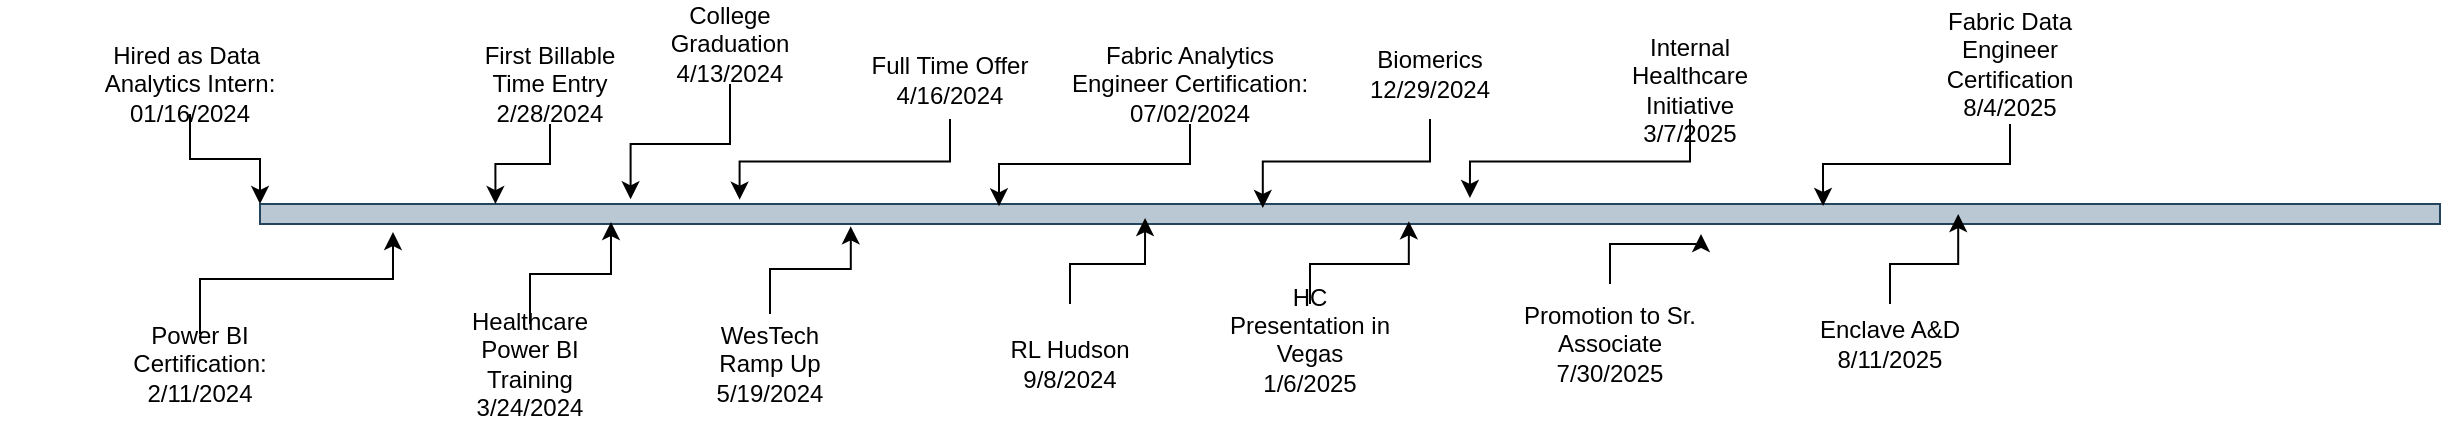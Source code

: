 <mxfile version="28.2.3" pages="2">
  <diagram name="Page-1" id="3reUuzehzdAXoM1RU8qo">
    <mxGraphModel dx="1188" dy="619" grid="1" gridSize="10" guides="1" tooltips="1" connect="1" arrows="1" fold="1" page="1" pageScale="1" pageWidth="850" pageHeight="1100" math="0" shadow="0">
      <root>
        <mxCell id="0" />
        <mxCell id="1" parent="0" />
        <mxCell id="FTFzx5VWR32bMLp9Wfhk-1" value="" style="rounded=0;whiteSpace=wrap;html=1;fillColor=#bac8d3;strokeColor=#23445d;" parent="1" vertex="1">
          <mxGeometry x="170" y="155" width="1090" height="10" as="geometry" />
        </mxCell>
        <mxCell id="FTFzx5VWR32bMLp9Wfhk-19" style="edgeStyle=orthogonalEdgeStyle;rounded=0;orthogonalLoop=1;jettySize=auto;html=1;entryX=0;entryY=0;entryDx=0;entryDy=0;" parent="1" source="FTFzx5VWR32bMLp9Wfhk-2" target="FTFzx5VWR32bMLp9Wfhk-1" edge="1">
          <mxGeometry relative="1" as="geometry" />
        </mxCell>
        <mxCell id="FTFzx5VWR32bMLp9Wfhk-2" value="Hired as Data&amp;nbsp;&lt;div&gt;Analytics Intern:&lt;div&gt;01/16/2024&lt;/div&gt;&lt;/div&gt;" style="text;html=1;align=center;verticalAlign=middle;whiteSpace=wrap;rounded=0;" parent="1" vertex="1">
          <mxGeometry x="40" y="80" width="190" height="30" as="geometry" />
        </mxCell>
        <mxCell id="FTFzx5VWR32bMLp9Wfhk-4" value="First Billable Time Entry&lt;div&gt;2/28/2024&lt;/div&gt;" style="text;html=1;align=center;verticalAlign=middle;whiteSpace=wrap;rounded=0;" parent="1" vertex="1">
          <mxGeometry x="270" y="75" width="90" height="40" as="geometry" />
        </mxCell>
        <mxCell id="FTFzx5VWR32bMLp9Wfhk-6" value="Power BI Certification:&lt;div&gt;2/11/2024&lt;/div&gt;" style="text;html=1;align=center;verticalAlign=middle;whiteSpace=wrap;rounded=0;" parent="1" vertex="1">
          <mxGeometry x="110" y="220" width="60" height="30" as="geometry" />
        </mxCell>
        <mxCell id="FTFzx5VWR32bMLp9Wfhk-7" value="Healthcare Power BI Training&lt;div&gt;3/24/2024&lt;/div&gt;" style="text;html=1;align=center;verticalAlign=middle;whiteSpace=wrap;rounded=0;" parent="1" vertex="1">
          <mxGeometry x="260" y="215" width="90" height="40" as="geometry" />
        </mxCell>
        <mxCell id="FTFzx5VWR32bMLp9Wfhk-8" value="WesTech Ramp Up&lt;div&gt;5/19/2024&lt;/div&gt;" style="text;html=1;align=center;verticalAlign=middle;whiteSpace=wrap;rounded=0;" parent="1" vertex="1">
          <mxGeometry x="390" y="210" width="70" height="50" as="geometry" />
        </mxCell>
        <mxCell id="FTFzx5VWR32bMLp9Wfhk-9" value="Fabric Analytics Engineer Certification:&lt;div&gt;07/02/2024&lt;/div&gt;" style="text;html=1;align=center;verticalAlign=middle;whiteSpace=wrap;rounded=0;" parent="1" vertex="1">
          <mxGeometry x="570" y="75" width="130" height="40" as="geometry" />
        </mxCell>
        <mxCell id="FTFzx5VWR32bMLp9Wfhk-10" value="RL Hudson&lt;div&gt;9/8/2024&lt;/div&gt;" style="text;html=1;align=center;verticalAlign=middle;whiteSpace=wrap;rounded=0;" parent="1" vertex="1">
          <mxGeometry x="530" y="205" width="90" height="60" as="geometry" />
        </mxCell>
        <mxCell id="FTFzx5VWR32bMLp9Wfhk-11" value="Biomerics&lt;div&gt;12/29/2024&lt;/div&gt;" style="text;html=1;align=center;verticalAlign=middle;whiteSpace=wrap;rounded=0;" parent="1" vertex="1">
          <mxGeometry x="710" y="67.5" width="90" height="45" as="geometry" />
        </mxCell>
        <mxCell id="FTFzx5VWR32bMLp9Wfhk-12" value="HC Presentation in Vegas&lt;div&gt;1/6/2025&lt;br&gt;&lt;div&gt;&lt;br&gt;&lt;/div&gt;&lt;/div&gt;" style="text;html=1;align=center;verticalAlign=middle;whiteSpace=wrap;rounded=0;" parent="1" vertex="1">
          <mxGeometry x="650" y="205" width="90" height="50" as="geometry" />
        </mxCell>
        <mxCell id="FTFzx5VWR32bMLp9Wfhk-13" value="&lt;div&gt;&lt;div&gt;Internal Healthcare Initiative&lt;/div&gt;&lt;/div&gt;&lt;div&gt;3/7/2025&lt;/div&gt;" style="text;html=1;align=center;verticalAlign=middle;whiteSpace=wrap;rounded=0;" parent="1" vertex="1">
          <mxGeometry x="840" y="82.5" width="90" height="30" as="geometry" />
        </mxCell>
        <mxCell id="FTFzx5VWR32bMLp9Wfhk-15" value="Full Time Offer&lt;div&gt;4/16/2024&lt;/div&gt;" style="text;html=1;align=center;verticalAlign=middle;whiteSpace=wrap;rounded=0;" parent="1" vertex="1">
          <mxGeometry x="470" y="72.5" width="90" height="40" as="geometry" />
        </mxCell>
        <mxCell id="FTFzx5VWR32bMLp9Wfhk-16" value="&lt;div&gt;&lt;div&gt;Promotion to Sr. Associate&lt;/div&gt;&lt;/div&gt;&lt;div&gt;7/30/2025&lt;/div&gt;" style="text;html=1;align=center;verticalAlign=middle;whiteSpace=wrap;rounded=0;" parent="1" vertex="1">
          <mxGeometry x="800" y="195" width="90" height="60" as="geometry" />
        </mxCell>
        <mxCell id="FTFzx5VWR32bMLp9Wfhk-17" value="Fabric Data Engineer Certification&lt;div&gt;8/4/2025&lt;/div&gt;" style="text;html=1;align=center;verticalAlign=middle;whiteSpace=wrap;rounded=0;" parent="1" vertex="1">
          <mxGeometry x="1000" y="55" width="90" height="60" as="geometry" />
        </mxCell>
        <mxCell id="FTFzx5VWR32bMLp9Wfhk-18" value="Enclave A&amp;amp;D&lt;div&gt;8/11/2025&lt;/div&gt;" style="text;html=1;align=center;verticalAlign=middle;whiteSpace=wrap;rounded=0;" parent="1" vertex="1">
          <mxGeometry x="940" y="205" width="90" height="40" as="geometry" />
        </mxCell>
        <mxCell id="FTFzx5VWR32bMLp9Wfhk-20" style="edgeStyle=orthogonalEdgeStyle;rounded=0;orthogonalLoop=1;jettySize=auto;html=1;entryX=0.061;entryY=1.4;entryDx=0;entryDy=0;entryPerimeter=0;" parent="1" source="FTFzx5VWR32bMLp9Wfhk-6" target="FTFzx5VWR32bMLp9Wfhk-1" edge="1">
          <mxGeometry relative="1" as="geometry" />
        </mxCell>
        <mxCell id="FTFzx5VWR32bMLp9Wfhk-21" style="edgeStyle=orthogonalEdgeStyle;rounded=0;orthogonalLoop=1;jettySize=auto;html=1;entryX=0.108;entryY=0.003;entryDx=0;entryDy=0;entryPerimeter=0;" parent="1" source="FTFzx5VWR32bMLp9Wfhk-4" target="FTFzx5VWR32bMLp9Wfhk-1" edge="1">
          <mxGeometry relative="1" as="geometry" />
        </mxCell>
        <mxCell id="FTFzx5VWR32bMLp9Wfhk-23" style="edgeStyle=orthogonalEdgeStyle;rounded=0;orthogonalLoop=1;jettySize=auto;html=1;entryX=0.161;entryY=0.9;entryDx=0;entryDy=0;entryPerimeter=0;" parent="1" source="FTFzx5VWR32bMLp9Wfhk-7" target="FTFzx5VWR32bMLp9Wfhk-1" edge="1">
          <mxGeometry relative="1" as="geometry" />
        </mxCell>
        <mxCell id="FTFzx5VWR32bMLp9Wfhk-24" style="edgeStyle=orthogonalEdgeStyle;rounded=0;orthogonalLoop=1;jettySize=auto;html=1;entryX=0.22;entryY=-0.217;entryDx=0;entryDy=0;entryPerimeter=0;" parent="1" source="FTFzx5VWR32bMLp9Wfhk-15" target="FTFzx5VWR32bMLp9Wfhk-1" edge="1">
          <mxGeometry relative="1" as="geometry" />
        </mxCell>
        <mxCell id="FTFzx5VWR32bMLp9Wfhk-25" style="edgeStyle=orthogonalEdgeStyle;rounded=0;orthogonalLoop=1;jettySize=auto;html=1;entryX=0.271;entryY=1.117;entryDx=0;entryDy=0;entryPerimeter=0;" parent="1" source="FTFzx5VWR32bMLp9Wfhk-8" target="FTFzx5VWR32bMLp9Wfhk-1" edge="1">
          <mxGeometry relative="1" as="geometry" />
        </mxCell>
        <mxCell id="FTFzx5VWR32bMLp9Wfhk-26" style="edgeStyle=orthogonalEdgeStyle;rounded=0;orthogonalLoop=1;jettySize=auto;html=1;entryX=0.339;entryY=0.117;entryDx=0;entryDy=0;entryPerimeter=0;" parent="1" source="FTFzx5VWR32bMLp9Wfhk-9" target="FTFzx5VWR32bMLp9Wfhk-1" edge="1">
          <mxGeometry relative="1" as="geometry" />
        </mxCell>
        <mxCell id="FTFzx5VWR32bMLp9Wfhk-28" style="edgeStyle=orthogonalEdgeStyle;rounded=0;orthogonalLoop=1;jettySize=auto;html=1;entryX=0.406;entryY=0.7;entryDx=0;entryDy=0;entryPerimeter=0;" parent="1" source="FTFzx5VWR32bMLp9Wfhk-10" target="FTFzx5VWR32bMLp9Wfhk-1" edge="1">
          <mxGeometry relative="1" as="geometry" />
        </mxCell>
        <mxCell id="FTFzx5VWR32bMLp9Wfhk-30" style="edgeStyle=orthogonalEdgeStyle;rounded=0;orthogonalLoop=1;jettySize=auto;html=1;entryX=0.46;entryY=0.2;entryDx=0;entryDy=0;entryPerimeter=0;" parent="1" source="FTFzx5VWR32bMLp9Wfhk-11" target="FTFzx5VWR32bMLp9Wfhk-1" edge="1">
          <mxGeometry relative="1" as="geometry" />
        </mxCell>
        <mxCell id="FTFzx5VWR32bMLp9Wfhk-32" style="edgeStyle=orthogonalEdgeStyle;rounded=0;orthogonalLoop=1;jettySize=auto;html=1;entryX=0.527;entryY=0.867;entryDx=0;entryDy=0;entryPerimeter=0;" parent="1" source="FTFzx5VWR32bMLp9Wfhk-12" target="FTFzx5VWR32bMLp9Wfhk-1" edge="1">
          <mxGeometry relative="1" as="geometry" />
        </mxCell>
        <mxCell id="FTFzx5VWR32bMLp9Wfhk-33" style="edgeStyle=orthogonalEdgeStyle;rounded=0;orthogonalLoop=1;jettySize=auto;html=1;entryX=0.555;entryY=-0.3;entryDx=0;entryDy=0;entryPerimeter=0;" parent="1" source="FTFzx5VWR32bMLp9Wfhk-13" target="FTFzx5VWR32bMLp9Wfhk-1" edge="1">
          <mxGeometry relative="1" as="geometry" />
        </mxCell>
        <mxCell id="FTFzx5VWR32bMLp9Wfhk-34" style="edgeStyle=orthogonalEdgeStyle;rounded=0;orthogonalLoop=1;jettySize=auto;html=1;entryX=0.661;entryY=1.5;entryDx=0;entryDy=0;entryPerimeter=0;" parent="1" source="FTFzx5VWR32bMLp9Wfhk-16" target="FTFzx5VWR32bMLp9Wfhk-1" edge="1">
          <mxGeometry relative="1" as="geometry" />
        </mxCell>
        <mxCell id="FTFzx5VWR32bMLp9Wfhk-35" style="edgeStyle=orthogonalEdgeStyle;rounded=0;orthogonalLoop=1;jettySize=auto;html=1;entryX=0.717;entryY=0.1;entryDx=0;entryDy=0;entryPerimeter=0;" parent="1" source="FTFzx5VWR32bMLp9Wfhk-17" target="FTFzx5VWR32bMLp9Wfhk-1" edge="1">
          <mxGeometry relative="1" as="geometry" />
        </mxCell>
        <mxCell id="FTFzx5VWR32bMLp9Wfhk-36" style="edgeStyle=orthogonalEdgeStyle;rounded=0;orthogonalLoop=1;jettySize=auto;html=1;entryX=0.779;entryY=0.5;entryDx=0;entryDy=0;entryPerimeter=0;" parent="1" source="FTFzx5VWR32bMLp9Wfhk-18" target="FTFzx5VWR32bMLp9Wfhk-1" edge="1">
          <mxGeometry relative="1" as="geometry" />
        </mxCell>
        <mxCell id="96ZQWrYRuD3u-1TeP6B1-1" value="College Graduation&lt;div&gt;4/13/2024&lt;/div&gt;" style="text;html=1;align=center;verticalAlign=middle;whiteSpace=wrap;rounded=0;" vertex="1" parent="1">
          <mxGeometry x="360" y="55" width="90" height="40" as="geometry" />
        </mxCell>
        <mxCell id="96ZQWrYRuD3u-1TeP6B1-2" style="edgeStyle=orthogonalEdgeStyle;rounded=0;orthogonalLoop=1;jettySize=auto;html=1;entryX=0.17;entryY=-0.233;entryDx=0;entryDy=0;entryPerimeter=0;" edge="1" parent="1" source="96ZQWrYRuD3u-1TeP6B1-1" target="FTFzx5VWR32bMLp9Wfhk-1">
          <mxGeometry relative="1" as="geometry" />
        </mxCell>
      </root>
    </mxGraphModel>
  </diagram>
  <diagram id="NpQFt5KWv9KN1UFtw-Cw" name="Page-2">
    <mxGraphModel dx="2038" dy="619" grid="1" gridSize="10" guides="1" tooltips="1" connect="1" arrows="1" fold="1" page="1" pageScale="1" pageWidth="850" pageHeight="1100" math="0" shadow="0">
      <root>
        <mxCell id="0" />
        <mxCell id="1" parent="0" />
        <mxCell id="HPdaVw_7sceP4JNWFvMV-1" value="Hired as Data Analytics Intern" style="rounded=1;whiteSpace=wrap;html=1;fontStyle=0;gradientColor=none;strokeColor=default;fillColor=#1E31B6;fontColor=#F9F9F9;shadow=1;" vertex="1" parent="1">
          <mxGeometry x="-70" y="138" width="100" height="50" as="geometry" />
        </mxCell>
        <mxCell id="HPdaVw_7sceP4JNWFvMV-2" value="Passed the PL-300 (Power BI)" style="rounded=1;whiteSpace=wrap;html=1;fontStyle=0;fillColor=#1E5CF0;fontColor=#F9F9F9;shadow=1;" vertex="1" parent="1">
          <mxGeometry x="-8" y="243" width="100" height="50" as="geometry" />
        </mxCell>
        <mxCell id="HPdaVw_7sceP4JNWFvMV-3" value="First Ever Billable Entry" style="rounded=1;whiteSpace=wrap;html=1;fontStyle=0;shadow=1;fillColor=#6EDC82;" vertex="1" parent="1">
          <mxGeometry x="53" y="138" width="100" height="50" as="geometry" />
        </mxCell>
        <mxCell id="HPdaVw_7sceP4JNWFvMV-4" value="Created my own Opportunity (HC)" style="rounded=1;whiteSpace=wrap;html=1;fontStyle=0;shadow=1;fillColor=#6EDC82;" vertex="1" parent="1">
          <mxGeometry x="110" y="243" width="100" height="50" as="geometry" />
        </mxCell>
        <mxCell id="HPdaVw_7sceP4JNWFvMV-5" value="Graduation from NDSU" style="rounded=1;whiteSpace=wrap;html=1;fontStyle=0;shadow=1;fillColor=#bac8d3;strokeColor=#23445d;" vertex="1" parent="1">
          <mxGeometry x="176" y="138" width="100" height="50" as="geometry" />
        </mxCell>
        <mxCell id="HPdaVw_7sceP4JNWFvMV-6" value="Received Full-Time Offer" style="rounded=1;whiteSpace=wrap;html=1;fontStyle=0;gradientColor=none;strokeColor=default;fillColor=#1E31B6;fontColor=#F9F9F9;shadow=1;" vertex="1" parent="1">
          <mxGeometry x="240" y="243" width="100" height="50" as="geometry" />
        </mxCell>
        <mxCell id="HPdaVw_7sceP4JNWFvMV-7" value="WesTech Project" style="rounded=1;whiteSpace=wrap;html=1;fontStyle=0;shadow=1;fillColor=#6EDC82;" vertex="1" parent="1">
          <mxGeometry x="299" y="138" width="100" height="50" as="geometry" />
        </mxCell>
        <mxCell id="HPdaVw_7sceP4JNWFvMV-8" value="Passed the DP-600 (Fabric Analytics)" style="rounded=1;whiteSpace=wrap;html=1;fontStyle=0;fillColor=#1E5CF0;fontColor=#F9F9F9;shadow=1;" vertex="1" parent="1">
          <mxGeometry x="360" y="243" width="100" height="50" as="geometry" />
        </mxCell>
        <mxCell id="HPdaVw_7sceP4JNWFvMV-9" value="RL Hudson Project" style="rounded=1;whiteSpace=wrap;html=1;fontStyle=0;shadow=1;fillColor=#6EDC82;" vertex="1" parent="1">
          <mxGeometry x="421" y="138" width="100" height="50" as="geometry" />
        </mxCell>
        <mxCell id="HPdaVw_7sceP4JNWFvMV-10" value="Biomerics Project" style="rounded=1;whiteSpace=wrap;html=1;fontStyle=0;shadow=1;fillColor=#6EDC82;" vertex="1" parent="1">
          <mxGeometry x="490" y="243" width="100" height="50" as="geometry" />
        </mxCell>
        <mxCell id="HPdaVw_7sceP4JNWFvMV-12" value="Presentation in Vegas (HC)" style="rounded=1;whiteSpace=wrap;html=1;fontStyle=0;shadow=1;fillColor=#bac8d3;strokeColor=#23445d;" vertex="1" parent="1">
          <mxGeometry x="540" y="138" width="100" height="50" as="geometry" />
        </mxCell>
        <mxCell id="HPdaVw_7sceP4JNWFvMV-13" value="Strata Project" style="rounded=1;whiteSpace=wrap;html=1;fontStyle=0;shadow=1;fillColor=#6EDC82;" vertex="1" parent="1">
          <mxGeometry x="610" y="243" width="100" height="50" as="geometry" />
        </mxCell>
        <mxCell id="HPdaVw_7sceP4JNWFvMV-14" value="Promotion to Sr. Associate" style="rounded=1;whiteSpace=wrap;html=1;fontStyle=0;gradientColor=none;strokeColor=default;fillColor=#1E31B6;fontColor=#F9F9F9;shadow=1;" vertex="1" parent="1">
          <mxGeometry x="670" y="138" width="100" height="50" as="geometry" />
        </mxCell>
        <mxCell id="HPdaVw_7sceP4JNWFvMV-15" value="Passed the DP-700 (Fabric Engineer)" style="rounded=1;whiteSpace=wrap;html=1;fontStyle=0;fillColor=#1E5CF0;fontColor=#F9F9F9;shadow=1;" vertex="1" parent="1">
          <mxGeometry x="730" y="243" width="100" height="50" as="geometry" />
        </mxCell>
        <mxCell id="HPdaVw_7sceP4JNWFvMV-16" value="Enclave Project" style="rounded=1;whiteSpace=wrap;html=1;textShadow=0;labelBackgroundColor=none;labelBorderColor=none;fontStyle=0;shadow=1;fillColor=#6EDC82;" vertex="1" parent="1">
          <mxGeometry x="790" y="138" width="100" height="50" as="geometry" />
        </mxCell>
        <mxCell id="HPdaVw_7sceP4JNWFvMV-17" value="" style="rounded=0;whiteSpace=wrap;html=1;fontStyle=0;fillColor=#647687;fontColor=#ffffff;strokeColor=#314354;" vertex="1" parent="1">
          <mxGeometry x="-40" y="210" width="910" height="10" as="geometry" />
        </mxCell>
        <mxCell id="HPdaVw_7sceP4JNWFvMV-25" value="" style="endArrow=none;html=1;rounded=0;entryX=0.09;entryY=1.046;entryDx=0;entryDy=0;entryPerimeter=0;fontStyle=0" edge="1" parent="1" source="HPdaVw_7sceP4JNWFvMV-2" target="HPdaVw_7sceP4JNWFvMV-17">
          <mxGeometry width="50" height="50" relative="1" as="geometry">
            <mxPoint x="17" y="270" as="sourcePoint" />
            <mxPoint x="40" y="220" as="targetPoint" />
          </mxGeometry>
        </mxCell>
        <mxCell id="HPdaVw_7sceP4JNWFvMV-26" value="" style="endArrow=none;html=1;rounded=0;entryX=0.067;entryY=0.984;entryDx=0;entryDy=0;entryPerimeter=0;fontStyle=0" edge="1" parent="1">
          <mxGeometry width="50" height="50" relative="1" as="geometry">
            <mxPoint x="159.86" y="243" as="sourcePoint" />
            <mxPoint x="159.86" y="220" as="targetPoint" />
          </mxGeometry>
        </mxCell>
        <mxCell id="HPdaVw_7sceP4JNWFvMV-27" value="" style="endArrow=none;html=1;rounded=0;entryX=0.067;entryY=0.984;entryDx=0;entryDy=0;entryPerimeter=0;fontStyle=0" edge="1" parent="1">
          <mxGeometry width="50" height="50" relative="1" as="geometry">
            <mxPoint x="289.86" y="243" as="sourcePoint" />
            <mxPoint x="289.86" y="220" as="targetPoint" />
          </mxGeometry>
        </mxCell>
        <mxCell id="HPdaVw_7sceP4JNWFvMV-28" value="" style="endArrow=none;html=1;rounded=0;entryX=0.067;entryY=0.984;entryDx=0;entryDy=0;entryPerimeter=0;fontStyle=0" edge="1" parent="1">
          <mxGeometry width="50" height="50" relative="1" as="geometry">
            <mxPoint x="409.86" y="243" as="sourcePoint" />
            <mxPoint x="409.86" y="220" as="targetPoint" />
          </mxGeometry>
        </mxCell>
        <mxCell id="HPdaVw_7sceP4JNWFvMV-29" value="" style="endArrow=none;html=1;rounded=0;entryX=0.067;entryY=0.984;entryDx=0;entryDy=0;entryPerimeter=0;fontStyle=0" edge="1" parent="1">
          <mxGeometry width="50" height="50" relative="1" as="geometry">
            <mxPoint x="539.86" y="243" as="sourcePoint" />
            <mxPoint x="539.86" y="220" as="targetPoint" />
          </mxGeometry>
        </mxCell>
        <mxCell id="HPdaVw_7sceP4JNWFvMV-30" value="" style="endArrow=none;html=1;rounded=0;entryX=0.067;entryY=0.984;entryDx=0;entryDy=0;entryPerimeter=0;fontStyle=0" edge="1" parent="1">
          <mxGeometry width="50" height="50" relative="1" as="geometry">
            <mxPoint x="589.89" y="211" as="sourcePoint" />
            <mxPoint x="589.89" y="188" as="targetPoint" />
          </mxGeometry>
        </mxCell>
        <mxCell id="HPdaVw_7sceP4JNWFvMV-31" value="" style="endArrow=none;html=1;rounded=0;entryX=0.067;entryY=0.984;entryDx=0;entryDy=0;entryPerimeter=0;fontStyle=0" edge="1" parent="1">
          <mxGeometry width="50" height="50" relative="1" as="geometry">
            <mxPoint x="779.86" y="243" as="sourcePoint" />
            <mxPoint x="779.86" y="220" as="targetPoint" />
          </mxGeometry>
        </mxCell>
        <mxCell id="HPdaVw_7sceP4JNWFvMV-33" value="" style="endArrow=none;html=1;rounded=0;entryX=0.067;entryY=0.984;entryDx=0;entryDy=0;entryPerimeter=0;fontStyle=0" edge="1" parent="1">
          <mxGeometry width="50" height="50" relative="1" as="geometry">
            <mxPoint x="839.86" y="211" as="sourcePoint" />
            <mxPoint x="839.86" y="188" as="targetPoint" />
          </mxGeometry>
        </mxCell>
        <mxCell id="HPdaVw_7sceP4JNWFvMV-34" value="" style="endArrow=none;html=1;rounded=0;entryX=0.067;entryY=0.984;entryDx=0;entryDy=0;entryPerimeter=0;fontStyle=0" edge="1" parent="1">
          <mxGeometry width="50" height="50" relative="1" as="geometry">
            <mxPoint x="716.86" y="210" as="sourcePoint" />
            <mxPoint x="716.86" y="187" as="targetPoint" />
          </mxGeometry>
        </mxCell>
        <mxCell id="HPdaVw_7sceP4JNWFvMV-36" value="" style="endArrow=none;html=1;rounded=0;entryX=0.067;entryY=0.984;entryDx=0;entryDy=0;entryPerimeter=0;fontStyle=0" edge="1" parent="1">
          <mxGeometry width="50" height="50" relative="1" as="geometry">
            <mxPoint x="470.86" y="211" as="sourcePoint" />
            <mxPoint x="470.86" y="188" as="targetPoint" />
          </mxGeometry>
        </mxCell>
        <mxCell id="HPdaVw_7sceP4JNWFvMV-37" value="" style="endArrow=none;html=1;rounded=0;entryX=0.067;entryY=0.984;entryDx=0;entryDy=0;entryPerimeter=0;fontStyle=0" edge="1" parent="1">
          <mxGeometry width="50" height="50" relative="1" as="geometry">
            <mxPoint x="348.86" y="211" as="sourcePoint" />
            <mxPoint x="348.86" y="188" as="targetPoint" />
          </mxGeometry>
        </mxCell>
        <mxCell id="HPdaVw_7sceP4JNWFvMV-38" value="" style="endArrow=none;html=1;rounded=0;entryX=0.067;entryY=0.984;entryDx=0;entryDy=0;entryPerimeter=0;fontStyle=0" edge="1" parent="1">
          <mxGeometry width="50" height="50" relative="1" as="geometry">
            <mxPoint x="225.86" y="211" as="sourcePoint" />
            <mxPoint x="225.86" y="188" as="targetPoint" />
          </mxGeometry>
        </mxCell>
        <mxCell id="HPdaVw_7sceP4JNWFvMV-39" value="" style="endArrow=none;html=1;rounded=0;entryX=0.067;entryY=0.984;entryDx=0;entryDy=0;entryPerimeter=0;fontStyle=0" edge="1" parent="1">
          <mxGeometry width="50" height="50" relative="1" as="geometry">
            <mxPoint x="102.86" y="211" as="sourcePoint" />
            <mxPoint x="102.86" y="188" as="targetPoint" />
          </mxGeometry>
        </mxCell>
        <mxCell id="HPdaVw_7sceP4JNWFvMV-40" value="" style="endArrow=none;html=1;rounded=0;entryX=0.067;entryY=0.984;entryDx=0;entryDy=0;entryPerimeter=0;fontStyle=0" edge="1" parent="1">
          <mxGeometry width="50" height="50" relative="1" as="geometry">
            <mxPoint x="-20" y="211" as="sourcePoint" />
            <mxPoint x="-20" y="188" as="targetPoint" />
          </mxGeometry>
        </mxCell>
        <mxCell id="HPdaVw_7sceP4JNWFvMV-41" value="" style="endArrow=none;html=1;rounded=0;entryX=0.067;entryY=0.984;entryDx=0;entryDy=0;entryPerimeter=0;fontStyle=0" edge="1" parent="1">
          <mxGeometry width="50" height="50" relative="1" as="geometry">
            <mxPoint x="659.76" y="243" as="sourcePoint" />
            <mxPoint x="659.76" y="220" as="targetPoint" />
          </mxGeometry>
        </mxCell>
        <mxCell id="HPdaVw_7sceP4JNWFvMV-42" value="1/16/2024" style="text;html=1;align=center;verticalAlign=middle;whiteSpace=wrap;rounded=0;fontStyle=0" vertex="1" parent="1">
          <mxGeometry x="-110" y="200" width="60" height="30" as="geometry" />
        </mxCell>
        <mxCell id="HPdaVw_7sceP4JNWFvMV-44" value="" style="triangle;whiteSpace=wrap;html=1;rounded=0;align=center;verticalAlign=middle;fontFamily=Helvetica;fontSize=12;fontStyle=0;fillColor=#647687;fontColor=#ffffff;strokeColor=#314354;" vertex="1" parent="1">
          <mxGeometry x="860" y="200" width="20" height="30" as="geometry" />
        </mxCell>
      </root>
    </mxGraphModel>
  </diagram>
</mxfile>
